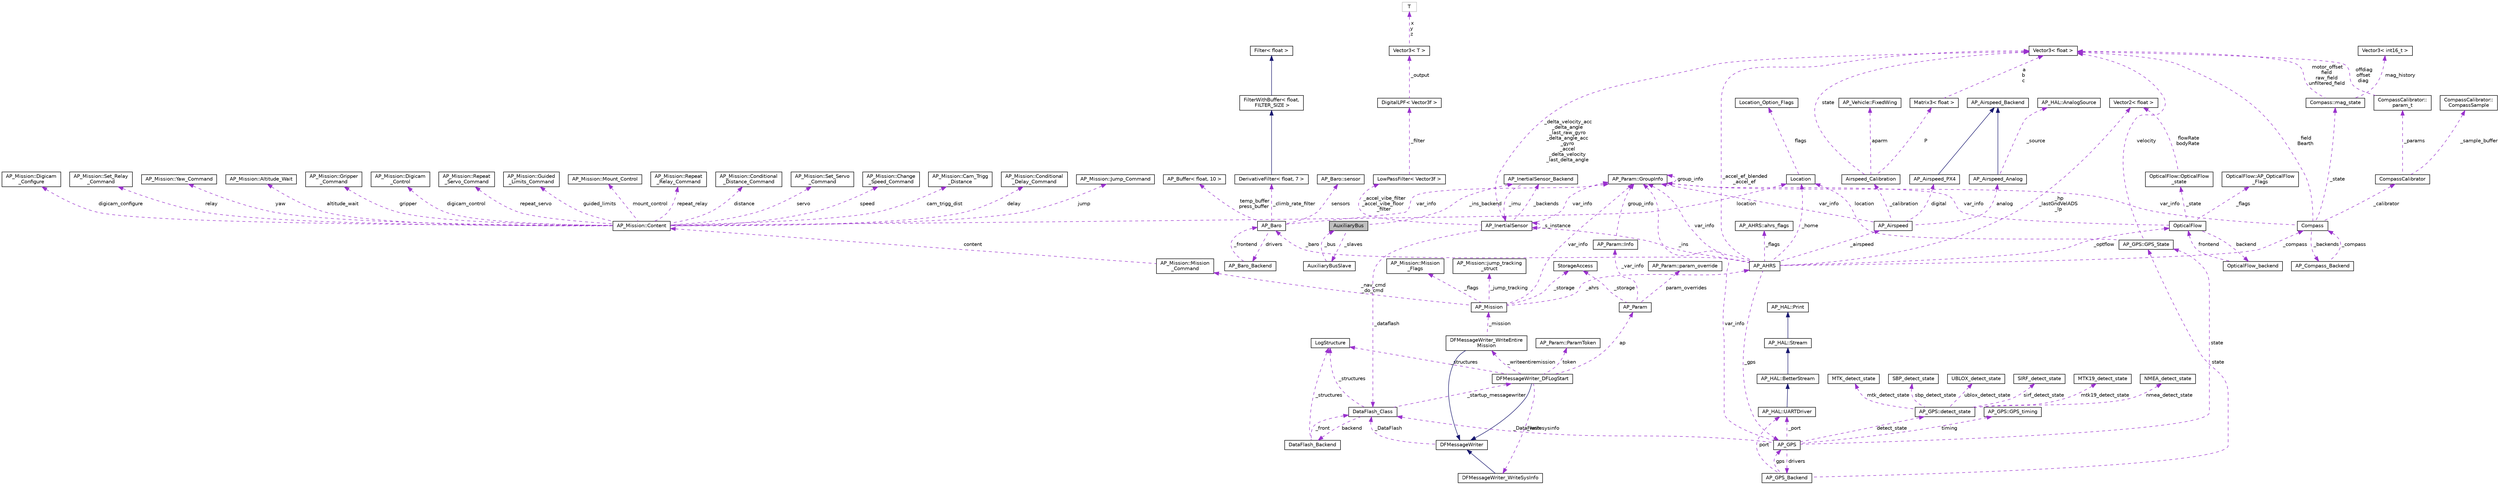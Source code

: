 digraph "AuxiliaryBus"
{
 // INTERACTIVE_SVG=YES
  edge [fontname="Helvetica",fontsize="10",labelfontname="Helvetica",labelfontsize="10"];
  node [fontname="Helvetica",fontsize="10",shape=record];
  Node1 [label="AuxiliaryBus",height=0.2,width=0.4,color="black", fillcolor="grey75", style="filled", fontcolor="black"];
  Node2 -> Node1 [dir="back",color="darkorchid3",fontsize="10",style="dashed",label=" _ins_backend" ,fontname="Helvetica"];
  Node2 [label="AP_InertialSensor_Backend",height=0.2,width=0.4,color="black", fillcolor="white", style="filled",URL="$classAP__InertialSensor__Backend.html"];
  Node3 -> Node2 [dir="back",color="darkorchid3",fontsize="10",style="dashed",label=" _imu" ,fontname="Helvetica"];
  Node3 [label="AP_InertialSensor",height=0.2,width=0.4,color="black", fillcolor="white", style="filled",URL="$classAP__InertialSensor.html"];
  Node4 -> Node3 [dir="back",color="darkorchid3",fontsize="10",style="dashed",label=" _accel_vibe_filter\n_accel_vibe_floor\l_filter" ,fontname="Helvetica"];
  Node4 [label="LowPassFilter\< Vector3f \>",height=0.2,width=0.4,color="black", fillcolor="white", style="filled",URL="$classLowPassFilter.html"];
  Node5 -> Node4 [dir="back",color="darkorchid3",fontsize="10",style="dashed",label=" _filter" ,fontname="Helvetica"];
  Node5 [label="DigitalLPF\< Vector3f \>",height=0.2,width=0.4,color="black", fillcolor="white", style="filled",URL="$classDigitalLPF.html"];
  Node6 -> Node5 [dir="back",color="darkorchid3",fontsize="10",style="dashed",label=" _output" ,fontname="Helvetica"];
  Node6 [label="Vector3\< T \>",height=0.2,width=0.4,color="black", fillcolor="white", style="filled",URL="$classVector3.html"];
  Node7 -> Node6 [dir="back",color="darkorchid3",fontsize="10",style="dashed",label=" x\ny\nz" ,fontname="Helvetica"];
  Node7 [label="T",height=0.2,width=0.4,color="grey75", fillcolor="white", style="filled"];
  Node2 -> Node3 [dir="back",color="darkorchid3",fontsize="10",style="dashed",label=" _backends" ,fontname="Helvetica"];
  Node8 -> Node3 [dir="back",color="darkorchid3",fontsize="10",style="dashed",label=" _dataflash" ,fontname="Helvetica"];
  Node8 [label="DataFlash_Class",height=0.2,width=0.4,color="black", fillcolor="white", style="filled",URL="$classDataFlash__Class.html"];
  Node9 -> Node8 [dir="back",color="darkorchid3",fontsize="10",style="dashed",label=" _structures" ,fontname="Helvetica"];
  Node9 [label="LogStructure",height=0.2,width=0.4,color="black", fillcolor="white", style="filled",URL="$structLogStructure.html"];
  Node10 -> Node8 [dir="back",color="darkorchid3",fontsize="10",style="dashed",label=" backend" ,fontname="Helvetica"];
  Node10 [label="DataFlash_Backend",height=0.2,width=0.4,color="black", fillcolor="white", style="filled",URL="$classDataFlash__Backend.html"];
  Node9 -> Node10 [dir="back",color="darkorchid3",fontsize="10",style="dashed",label=" _structures" ,fontname="Helvetica"];
  Node8 -> Node10 [dir="back",color="darkorchid3",fontsize="10",style="dashed",label=" _front" ,fontname="Helvetica"];
  Node11 -> Node8 [dir="back",color="darkorchid3",fontsize="10",style="dashed",label=" _startup_messagewriter" ,fontname="Helvetica"];
  Node11 [label="DFMessageWriter_DFLogStart",height=0.2,width=0.4,color="black", fillcolor="white", style="filled",URL="$classDFMessageWriter__DFLogStart.html"];
  Node12 -> Node11 [dir="back",color="midnightblue",fontsize="10",style="solid",fontname="Helvetica"];
  Node12 [label="DFMessageWriter",height=0.2,width=0.4,color="black", fillcolor="white", style="filled",URL="$classDFMessageWriter.html"];
  Node8 -> Node12 [dir="back",color="darkorchid3",fontsize="10",style="dashed",label=" _DataFlash" ,fontname="Helvetica"];
  Node13 -> Node11 [dir="back",color="darkorchid3",fontsize="10",style="dashed",label=" _writeentiremission" ,fontname="Helvetica"];
  Node13 [label="DFMessageWriter_WriteEntire\lMission",height=0.2,width=0.4,color="black", fillcolor="white", style="filled",URL="$classDFMessageWriter__WriteEntireMission.html"];
  Node12 -> Node13 [dir="back",color="midnightblue",fontsize="10",style="solid",fontname="Helvetica"];
  Node14 -> Node13 [dir="back",color="darkorchid3",fontsize="10",style="dashed",label=" _mission" ,fontname="Helvetica"];
  Node14 [label="AP_Mission",height=0.2,width=0.4,color="black", fillcolor="white", style="filled",URL="$classAP__Mission.html",tooltip="Object managing Mission. "];
  Node15 -> Node14 [dir="back",color="darkorchid3",fontsize="10",style="dashed",label=" _storage" ,fontname="Helvetica"];
  Node15 [label="StorageAccess",height=0.2,width=0.4,color="black", fillcolor="white", style="filled",URL="$classStorageAccess.html"];
  Node16 -> Node14 [dir="back",color="darkorchid3",fontsize="10",style="dashed",label=" _nav_cmd\n_do_cmd" ,fontname="Helvetica"];
  Node16 [label="AP_Mission::Mission\l_Command",height=0.2,width=0.4,color="black", fillcolor="white", style="filled",URL="$structAP__Mission_1_1Mission__Command.html"];
  Node17 -> Node16 [dir="back",color="darkorchid3",fontsize="10",style="dashed",label=" content" ,fontname="Helvetica"];
  Node17 [label="AP_Mission::Content",height=0.2,width=0.4,color="black", fillcolor="white", style="filled",URL="$unionAP__Mission_1_1Content.html"];
  Node18 -> Node17 [dir="back",color="darkorchid3",fontsize="10",style="dashed",label=" guided_limits" ,fontname="Helvetica"];
  Node18 [label="AP_Mission::Guided\l_Limits_Command",height=0.2,width=0.4,color="black", fillcolor="white", style="filled",URL="$structAP__Mission_1_1Guided__Limits__Command.html"];
  Node19 -> Node17 [dir="back",color="darkorchid3",fontsize="10",style="dashed",label=" mount_control" ,fontname="Helvetica"];
  Node19 [label="AP_Mission::Mount_Control",height=0.2,width=0.4,color="black", fillcolor="white", style="filled",URL="$structAP__Mission_1_1Mount__Control.html"];
  Node20 -> Node17 [dir="back",color="darkorchid3",fontsize="10",style="dashed",label=" repeat_relay" ,fontname="Helvetica"];
  Node20 [label="AP_Mission::Repeat\l_Relay_Command",height=0.2,width=0.4,color="black", fillcolor="white", style="filled",URL="$structAP__Mission_1_1Repeat__Relay__Command.html"];
  Node21 -> Node17 [dir="back",color="darkorchid3",fontsize="10",style="dashed",label=" distance" ,fontname="Helvetica"];
  Node21 [label="AP_Mission::Conditional\l_Distance_Command",height=0.2,width=0.4,color="black", fillcolor="white", style="filled",URL="$structAP__Mission_1_1Conditional__Distance__Command.html"];
  Node22 -> Node17 [dir="back",color="darkorchid3",fontsize="10",style="dashed",label=" servo" ,fontname="Helvetica"];
  Node22 [label="AP_Mission::Set_Servo\l_Command",height=0.2,width=0.4,color="black", fillcolor="white", style="filled",URL="$structAP__Mission_1_1Set__Servo__Command.html"];
  Node23 -> Node17 [dir="back",color="darkorchid3",fontsize="10",style="dashed",label=" speed" ,fontname="Helvetica"];
  Node23 [label="AP_Mission::Change\l_Speed_Command",height=0.2,width=0.4,color="black", fillcolor="white", style="filled",URL="$structAP__Mission_1_1Change__Speed__Command.html"];
  Node24 -> Node17 [dir="back",color="darkorchid3",fontsize="10",style="dashed",label=" cam_trigg_dist" ,fontname="Helvetica"];
  Node24 [label="AP_Mission::Cam_Trigg\l_Distance",height=0.2,width=0.4,color="black", fillcolor="white", style="filled",URL="$structAP__Mission_1_1Cam__Trigg__Distance.html"];
  Node25 -> Node17 [dir="back",color="darkorchid3",fontsize="10",style="dashed",label=" delay" ,fontname="Helvetica"];
  Node25 [label="AP_Mission::Conditional\l_Delay_Command",height=0.2,width=0.4,color="black", fillcolor="white", style="filled",URL="$structAP__Mission_1_1Conditional__Delay__Command.html"];
  Node26 -> Node17 [dir="back",color="darkorchid3",fontsize="10",style="dashed",label=" jump" ,fontname="Helvetica"];
  Node26 [label="AP_Mission::Jump_Command",height=0.2,width=0.4,color="black", fillcolor="white", style="filled",URL="$structAP__Mission_1_1Jump__Command.html"];
  Node27 -> Node17 [dir="back",color="darkorchid3",fontsize="10",style="dashed",label=" location" ,fontname="Helvetica"];
  Node27 [label="Location",height=0.2,width=0.4,color="black", fillcolor="white", style="filled",URL="$structLocation.html"];
  Node28 -> Node27 [dir="back",color="darkorchid3",fontsize="10",style="dashed",label=" flags" ,fontname="Helvetica"];
  Node28 [label="Location_Option_Flags",height=0.2,width=0.4,color="black", fillcolor="white", style="filled",URL="$structLocation__Option__Flags.html"];
  Node29 -> Node17 [dir="back",color="darkorchid3",fontsize="10",style="dashed",label=" digicam_configure" ,fontname="Helvetica"];
  Node29 [label="AP_Mission::Digicam\l_Configure",height=0.2,width=0.4,color="black", fillcolor="white", style="filled",URL="$structAP__Mission_1_1Digicam__Configure.html"];
  Node30 -> Node17 [dir="back",color="darkorchid3",fontsize="10",style="dashed",label=" relay" ,fontname="Helvetica"];
  Node30 [label="AP_Mission::Set_Relay\l_Command",height=0.2,width=0.4,color="black", fillcolor="white", style="filled",URL="$structAP__Mission_1_1Set__Relay__Command.html"];
  Node31 -> Node17 [dir="back",color="darkorchid3",fontsize="10",style="dashed",label=" yaw" ,fontname="Helvetica"];
  Node31 [label="AP_Mission::Yaw_Command",height=0.2,width=0.4,color="black", fillcolor="white", style="filled",URL="$structAP__Mission_1_1Yaw__Command.html"];
  Node32 -> Node17 [dir="back",color="darkorchid3",fontsize="10",style="dashed",label=" altitude_wait" ,fontname="Helvetica"];
  Node32 [label="AP_Mission::Altitude_Wait",height=0.2,width=0.4,color="black", fillcolor="white", style="filled",URL="$structAP__Mission_1_1Altitude__Wait.html"];
  Node33 -> Node17 [dir="back",color="darkorchid3",fontsize="10",style="dashed",label=" gripper" ,fontname="Helvetica"];
  Node33 [label="AP_Mission::Gripper\l_Command",height=0.2,width=0.4,color="black", fillcolor="white", style="filled",URL="$structAP__Mission_1_1Gripper__Command.html"];
  Node34 -> Node17 [dir="back",color="darkorchid3",fontsize="10",style="dashed",label=" digicam_control" ,fontname="Helvetica"];
  Node34 [label="AP_Mission::Digicam\l_Control",height=0.2,width=0.4,color="black", fillcolor="white", style="filled",URL="$structAP__Mission_1_1Digicam__Control.html"];
  Node35 -> Node17 [dir="back",color="darkorchid3",fontsize="10",style="dashed",label=" repeat_servo" ,fontname="Helvetica"];
  Node35 [label="AP_Mission::Repeat\l_Servo_Command",height=0.2,width=0.4,color="black", fillcolor="white", style="filled",URL="$structAP__Mission_1_1Repeat__Servo__Command.html"];
  Node36 -> Node14 [dir="back",color="darkorchid3",fontsize="10",style="dashed",label=" var_info" ,fontname="Helvetica"];
  Node36 [label="AP_Param::GroupInfo",height=0.2,width=0.4,color="black", fillcolor="white", style="filled",URL="$structAP__Param_1_1GroupInfo.html"];
  Node36 -> Node36 [dir="back",color="darkorchid3",fontsize="10",style="dashed",label=" group_info" ,fontname="Helvetica"];
  Node37 -> Node14 [dir="back",color="darkorchid3",fontsize="10",style="dashed",label=" _flags" ,fontname="Helvetica"];
  Node37 [label="AP_Mission::Mission\l_Flags",height=0.2,width=0.4,color="black", fillcolor="white", style="filled",URL="$structAP__Mission_1_1Mission__Flags.html"];
  Node38 -> Node14 [dir="back",color="darkorchid3",fontsize="10",style="dashed",label=" _ahrs" ,fontname="Helvetica"];
  Node38 [label="AP_AHRS",height=0.2,width=0.4,color="black", fillcolor="white", style="filled",URL="$classAP__AHRS.html"];
  Node39 -> Node38 [dir="back",color="darkorchid3",fontsize="10",style="dashed",label=" _flags" ,fontname="Helvetica"];
  Node39 [label="AP_AHRS::ahrs_flags",height=0.2,width=0.4,color="black", fillcolor="white", style="filled",URL="$structAP__AHRS_1_1ahrs__flags.html"];
  Node40 -> Node38 [dir="back",color="darkorchid3",fontsize="10",style="dashed",label=" _baro" ,fontname="Helvetica"];
  Node40 [label="AP_Baro",height=0.2,width=0.4,color="black", fillcolor="white", style="filled",URL="$classAP__Baro.html"];
  Node41 -> Node40 [dir="back",color="darkorchid3",fontsize="10",style="dashed",label=" sensors" ,fontname="Helvetica"];
  Node41 [label="AP_Baro::sensor",height=0.2,width=0.4,color="black", fillcolor="white", style="filled",URL="$structAP__Baro_1_1sensor.html"];
  Node42 -> Node40 [dir="back",color="darkorchid3",fontsize="10",style="dashed",label=" temp_buffer\npress_buffer" ,fontname="Helvetica"];
  Node42 [label="AP_Buffer\< float, 10 \>",height=0.2,width=0.4,color="black", fillcolor="white", style="filled",URL="$classAP__Buffer.html"];
  Node43 -> Node40 [dir="back",color="darkorchid3",fontsize="10",style="dashed",label=" _climb_rate_filter" ,fontname="Helvetica"];
  Node43 [label="DerivativeFilter\< float, 7 \>",height=0.2,width=0.4,color="black", fillcolor="white", style="filled",URL="$classDerivativeFilter.html"];
  Node44 -> Node43 [dir="back",color="midnightblue",fontsize="10",style="solid",fontname="Helvetica"];
  Node44 [label="FilterWithBuffer\< float,\l FILTER_SIZE \>",height=0.2,width=0.4,color="black", fillcolor="white", style="filled",URL="$classFilterWithBuffer.html"];
  Node45 -> Node44 [dir="back",color="midnightblue",fontsize="10",style="solid",fontname="Helvetica"];
  Node45 [label="Filter\< float \>",height=0.2,width=0.4,color="black", fillcolor="white", style="filled",URL="$classFilter.html"];
  Node36 -> Node40 [dir="back",color="darkorchid3",fontsize="10",style="dashed",label=" var_info" ,fontname="Helvetica"];
  Node46 -> Node40 [dir="back",color="darkorchid3",fontsize="10",style="dashed",label=" drivers" ,fontname="Helvetica"];
  Node46 [label="AP_Baro_Backend",height=0.2,width=0.4,color="black", fillcolor="white", style="filled",URL="$classAP__Baro__Backend.html",tooltip="-*- tab-width: 4; Mode: C++; c-basic-offset: 4; indent-tabs-mode: nil -*- "];
  Node40 -> Node46 [dir="back",color="darkorchid3",fontsize="10",style="dashed",label=" _frontend" ,fontname="Helvetica"];
  Node47 -> Node38 [dir="back",color="darkorchid3",fontsize="10",style="dashed",label=" _optflow" ,fontname="Helvetica"];
  Node47 [label="OpticalFlow",height=0.2,width=0.4,color="black", fillcolor="white", style="filled",URL="$classOpticalFlow.html"];
  Node36 -> Node47 [dir="back",color="darkorchid3",fontsize="10",style="dashed",label=" var_info" ,fontname="Helvetica"];
  Node48 -> Node47 [dir="back",color="darkorchid3",fontsize="10",style="dashed",label=" _state" ,fontname="Helvetica"];
  Node48 [label="OpticalFlow::OpticalFlow\l_state",height=0.2,width=0.4,color="black", fillcolor="white", style="filled",URL="$structOpticalFlow_1_1OpticalFlow__state.html"];
  Node49 -> Node48 [dir="back",color="darkorchid3",fontsize="10",style="dashed",label=" flowRate\nbodyRate" ,fontname="Helvetica"];
  Node49 [label="Vector2\< float \>",height=0.2,width=0.4,color="black", fillcolor="white", style="filled",URL="$structVector2.html"];
  Node50 -> Node47 [dir="back",color="darkorchid3",fontsize="10",style="dashed",label=" backend" ,fontname="Helvetica"];
  Node50 [label="OpticalFlow_backend",height=0.2,width=0.4,color="black", fillcolor="white", style="filled",URL="$classOpticalFlow__backend.html"];
  Node47 -> Node50 [dir="back",color="darkorchid3",fontsize="10",style="dashed",label=" frontend" ,fontname="Helvetica"];
  Node51 -> Node47 [dir="back",color="darkorchid3",fontsize="10",style="dashed",label=" _flags" ,fontname="Helvetica"];
  Node51 [label="OpticalFlow::AP_OpticalFlow\l_Flags",height=0.2,width=0.4,color="black", fillcolor="white", style="filled",URL="$structOpticalFlow_1_1AP__OpticalFlow__Flags.html"];
  Node36 -> Node38 [dir="back",color="darkorchid3",fontsize="10",style="dashed",label=" var_info" ,fontname="Helvetica"];
  Node52 -> Node38 [dir="back",color="darkorchid3",fontsize="10",style="dashed",label=" _accel_ef_blended\n_accel_ef" ,fontname="Helvetica"];
  Node52 [label="Vector3\< float \>",height=0.2,width=0.4,color="black", fillcolor="white", style="filled",URL="$classVector3.html"];
  Node3 -> Node38 [dir="back",color="darkorchid3",fontsize="10",style="dashed",label=" _ins" ,fontname="Helvetica"];
  Node53 -> Node38 [dir="back",color="darkorchid3",fontsize="10",style="dashed",label=" _airspeed" ,fontname="Helvetica"];
  Node53 [label="AP_Airspeed",height=0.2,width=0.4,color="black", fillcolor="white", style="filled",URL="$classAP__Airspeed.html"];
  Node54 -> Node53 [dir="back",color="darkorchid3",fontsize="10",style="dashed",label=" analog" ,fontname="Helvetica"];
  Node54 [label="AP_Airspeed_Analog",height=0.2,width=0.4,color="black", fillcolor="white", style="filled",URL="$classAP__Airspeed__Analog.html",tooltip="-*- tab-width: 4; Mode: C++; c-basic-offset: 4; indent-tabs-mode: nil -*- "];
  Node55 -> Node54 [dir="back",color="midnightblue",fontsize="10",style="solid",fontname="Helvetica"];
  Node55 [label="AP_Airspeed_Backend",height=0.2,width=0.4,color="black", fillcolor="white", style="filled",URL="$classAP__Airspeed__Backend.html",tooltip="-*- tab-width: 4; Mode: C++; c-basic-offset: 4; indent-tabs-mode: nil -*- "];
  Node56 -> Node54 [dir="back",color="darkorchid3",fontsize="10",style="dashed",label=" _source" ,fontname="Helvetica"];
  Node56 [label="AP_HAL::AnalogSource",height=0.2,width=0.4,color="black", fillcolor="white", style="filled",URL="$classAP__HAL_1_1AnalogSource.html"];
  Node36 -> Node53 [dir="back",color="darkorchid3",fontsize="10",style="dashed",label=" var_info" ,fontname="Helvetica"];
  Node57 -> Node53 [dir="back",color="darkorchid3",fontsize="10",style="dashed",label=" digital" ,fontname="Helvetica"];
  Node57 [label="AP_Airspeed_PX4",height=0.2,width=0.4,color="black", fillcolor="white", style="filled",URL="$classAP__Airspeed__PX4.html",tooltip="-*- tab-width: 4; Mode: C++; c-basic-offset: 4; indent-tabs-mode: nil -*- "];
  Node55 -> Node57 [dir="back",color="midnightblue",fontsize="10",style="solid",fontname="Helvetica"];
  Node58 -> Node53 [dir="back",color="darkorchid3",fontsize="10",style="dashed",label=" _calibration" ,fontname="Helvetica"];
  Node58 [label="Airspeed_Calibration",height=0.2,width=0.4,color="black", fillcolor="white", style="filled",URL="$classAirspeed__Calibration.html",tooltip="-*- tab-width: 4; Mode: C++; c-basic-offset: 4; indent-tabs-mode: nil -*- "];
  Node59 -> Node58 [dir="back",color="darkorchid3",fontsize="10",style="dashed",label=" P" ,fontname="Helvetica"];
  Node59 [label="Matrix3\< float \>",height=0.2,width=0.4,color="black", fillcolor="white", style="filled",URL="$classMatrix3.html"];
  Node52 -> Node59 [dir="back",color="darkorchid3",fontsize="10",style="dashed",label=" a\nb\nc" ,fontname="Helvetica"];
  Node52 -> Node58 [dir="back",color="darkorchid3",fontsize="10",style="dashed",label=" state" ,fontname="Helvetica"];
  Node60 -> Node58 [dir="back",color="darkorchid3",fontsize="10",style="dashed",label=" aparm" ,fontname="Helvetica"];
  Node60 [label="AP_Vehicle::FixedWing",height=0.2,width=0.4,color="black", fillcolor="white", style="filled",URL="$structAP__Vehicle_1_1FixedWing.html"];
  Node49 -> Node38 [dir="back",color="darkorchid3",fontsize="10",style="dashed",label=" _hp\n_lastGndVelADS\n_lp" ,fontname="Helvetica"];
  Node61 -> Node38 [dir="back",color="darkorchid3",fontsize="10",style="dashed",label=" _gps" ,fontname="Helvetica"];
  Node61 [label="AP_GPS",height=0.2,width=0.4,color="black", fillcolor="white", style="filled",URL="$classAP__GPS.html"];
  Node62 -> Node61 [dir="back",color="darkorchid3",fontsize="10",style="dashed",label=" detect_state" ,fontname="Helvetica"];
  Node62 [label="AP_GPS::detect_state",height=0.2,width=0.4,color="black", fillcolor="white", style="filled",URL="$structAP__GPS_1_1detect__state.html"];
  Node63 -> Node62 [dir="back",color="darkorchid3",fontsize="10",style="dashed",label=" sbp_detect_state" ,fontname="Helvetica"];
  Node63 [label="SBP_detect_state",height=0.2,width=0.4,color="black", fillcolor="white", style="filled",URL="$structSBP__detect__state.html"];
  Node64 -> Node62 [dir="back",color="darkorchid3",fontsize="10",style="dashed",label=" ublox_detect_state" ,fontname="Helvetica"];
  Node64 [label="UBLOX_detect_state",height=0.2,width=0.4,color="black", fillcolor="white", style="filled",URL="$structUBLOX__detect__state.html"];
  Node65 -> Node62 [dir="back",color="darkorchid3",fontsize="10",style="dashed",label=" sirf_detect_state" ,fontname="Helvetica"];
  Node65 [label="SIRF_detect_state",height=0.2,width=0.4,color="black", fillcolor="white", style="filled",URL="$structSIRF__detect__state.html"];
  Node66 -> Node62 [dir="back",color="darkorchid3",fontsize="10",style="dashed",label=" mtk19_detect_state" ,fontname="Helvetica"];
  Node66 [label="MTK19_detect_state",height=0.2,width=0.4,color="black", fillcolor="white", style="filled",URL="$structMTK19__detect__state.html"];
  Node67 -> Node62 [dir="back",color="darkorchid3",fontsize="10",style="dashed",label=" nmea_detect_state" ,fontname="Helvetica"];
  Node67 [label="NMEA_detect_state",height=0.2,width=0.4,color="black", fillcolor="white", style="filled",URL="$structNMEA__detect__state.html"];
  Node68 -> Node62 [dir="back",color="darkorchid3",fontsize="10",style="dashed",label=" mtk_detect_state" ,fontname="Helvetica"];
  Node68 [label="MTK_detect_state",height=0.2,width=0.4,color="black", fillcolor="white", style="filled",URL="$structMTK__detect__state.html"];
  Node69 -> Node61 [dir="back",color="darkorchid3",fontsize="10",style="dashed",label=" timing" ,fontname="Helvetica"];
  Node69 [label="AP_GPS::GPS_timing",height=0.2,width=0.4,color="black", fillcolor="white", style="filled",URL="$structAP__GPS_1_1GPS__timing.html"];
  Node70 -> Node61 [dir="back",color="darkorchid3",fontsize="10",style="dashed",label=" drivers" ,fontname="Helvetica"];
  Node70 [label="AP_GPS_Backend",height=0.2,width=0.4,color="black", fillcolor="white", style="filled",URL="$classAP__GPS__Backend.html"];
  Node71 -> Node70 [dir="back",color="darkorchid3",fontsize="10",style="dashed",label=" port" ,fontname="Helvetica"];
  Node71 [label="AP_HAL::UARTDriver",height=0.2,width=0.4,color="black", fillcolor="white", style="filled",URL="$classAP__HAL_1_1UARTDriver.html"];
  Node72 -> Node71 [dir="back",color="midnightblue",fontsize="10",style="solid",fontname="Helvetica"];
  Node72 [label="AP_HAL::BetterStream",height=0.2,width=0.4,color="black", fillcolor="white", style="filled",URL="$classAP__HAL_1_1BetterStream.html"];
  Node73 -> Node72 [dir="back",color="midnightblue",fontsize="10",style="solid",fontname="Helvetica"];
  Node73 [label="AP_HAL::Stream",height=0.2,width=0.4,color="black", fillcolor="white", style="filled",URL="$classAP__HAL_1_1Stream.html"];
  Node74 -> Node73 [dir="back",color="midnightblue",fontsize="10",style="solid",fontname="Helvetica"];
  Node74 [label="AP_HAL::Print",height=0.2,width=0.4,color="black", fillcolor="white", style="filled",URL="$classAP__HAL_1_1Print.html"];
  Node61 -> Node70 [dir="back",color="darkorchid3",fontsize="10",style="dashed",label=" gps" ,fontname="Helvetica"];
  Node75 -> Node70 [dir="back",color="darkorchid3",fontsize="10",style="dashed",label=" state" ,fontname="Helvetica"];
  Node75 [label="AP_GPS::GPS_State",height=0.2,width=0.4,color="black", fillcolor="white", style="filled",URL="$structAP__GPS_1_1GPS__State.html"];
  Node52 -> Node75 [dir="back",color="darkorchid3",fontsize="10",style="dashed",label=" velocity" ,fontname="Helvetica"];
  Node27 -> Node75 [dir="back",color="darkorchid3",fontsize="10",style="dashed",label=" location" ,fontname="Helvetica"];
  Node8 -> Node61 [dir="back",color="darkorchid3",fontsize="10",style="dashed",label=" _DataFlash" ,fontname="Helvetica"];
  Node71 -> Node61 [dir="back",color="darkorchid3",fontsize="10",style="dashed",label=" _port" ,fontname="Helvetica"];
  Node36 -> Node61 [dir="back",color="darkorchid3",fontsize="10",style="dashed",label=" var_info" ,fontname="Helvetica"];
  Node75 -> Node61 [dir="back",color="darkorchid3",fontsize="10",style="dashed",label=" state" ,fontname="Helvetica"];
  Node27 -> Node38 [dir="back",color="darkorchid3",fontsize="10",style="dashed",label=" _home" ,fontname="Helvetica"];
  Node76 -> Node38 [dir="back",color="darkorchid3",fontsize="10",style="dashed",label=" _compass" ,fontname="Helvetica"];
  Node76 [label="Compass",height=0.2,width=0.4,color="black", fillcolor="white", style="filled",URL="$classCompass.html"];
  Node36 -> Node76 [dir="back",color="darkorchid3",fontsize="10",style="dashed",label=" var_info" ,fontname="Helvetica"];
  Node52 -> Node76 [dir="back",color="darkorchid3",fontsize="10",style="dashed",label=" field\nBearth" ,fontname="Helvetica"];
  Node77 -> Node76 [dir="back",color="darkorchid3",fontsize="10",style="dashed",label=" _calibrator" ,fontname="Helvetica"];
  Node77 [label="CompassCalibrator",height=0.2,width=0.4,color="black", fillcolor="white", style="filled",URL="$classCompassCalibrator.html"];
  Node78 -> Node77 [dir="back",color="darkorchid3",fontsize="10",style="dashed",label=" _params" ,fontname="Helvetica"];
  Node78 [label="CompassCalibrator::\lparam_t",height=0.2,width=0.4,color="black", fillcolor="white", style="filled",URL="$classCompassCalibrator_1_1param__t.html"];
  Node52 -> Node78 [dir="back",color="darkorchid3",fontsize="10",style="dashed",label=" offdiag\noffset\ndiag" ,fontname="Helvetica"];
  Node79 -> Node77 [dir="back",color="darkorchid3",fontsize="10",style="dashed",label=" _sample_buffer" ,fontname="Helvetica"];
  Node79 [label="CompassCalibrator::\lCompassSample",height=0.2,width=0.4,color="black", fillcolor="white", style="filled",URL="$classCompassCalibrator_1_1CompassSample.html"];
  Node80 -> Node76 [dir="back",color="darkorchid3",fontsize="10",style="dashed",label=" _backends" ,fontname="Helvetica"];
  Node80 [label="AP_Compass_Backend",height=0.2,width=0.4,color="black", fillcolor="white", style="filled",URL="$classAP__Compass__Backend.html"];
  Node76 -> Node80 [dir="back",color="darkorchid3",fontsize="10",style="dashed",label=" _compass" ,fontname="Helvetica"];
  Node81 -> Node76 [dir="back",color="darkorchid3",fontsize="10",style="dashed",label=" _state" ,fontname="Helvetica"];
  Node81 [label="Compass::mag_state",height=0.2,width=0.4,color="black", fillcolor="white", style="filled",URL="$structCompass_1_1mag__state.html"];
  Node52 -> Node81 [dir="back",color="darkorchid3",fontsize="10",style="dashed",label=" motor_offset\nfield\nraw_field\nunfiltered_field" ,fontname="Helvetica"];
  Node82 -> Node81 [dir="back",color="darkorchid3",fontsize="10",style="dashed",label=" mag_history" ,fontname="Helvetica"];
  Node82 [label="Vector3\< int16_t \>",height=0.2,width=0.4,color="black", fillcolor="white", style="filled",URL="$classVector3.html"];
  Node83 -> Node14 [dir="back",color="darkorchid3",fontsize="10",style="dashed",label=" _jump_tracking" ,fontname="Helvetica"];
  Node83 [label="AP_Mission::jump_tracking\l_struct",height=0.2,width=0.4,color="black", fillcolor="white", style="filled",URL="$structAP__Mission_1_1jump__tracking__struct.html"];
  Node84 -> Node11 [dir="back",color="darkorchid3",fontsize="10",style="dashed",label=" _writesysinfo" ,fontname="Helvetica"];
  Node84 [label="DFMessageWriter_WriteSysInfo",height=0.2,width=0.4,color="black", fillcolor="white", style="filled",URL="$classDFMessageWriter__WriteSysInfo.html"];
  Node12 -> Node84 [dir="back",color="midnightblue",fontsize="10",style="solid",fontname="Helvetica"];
  Node85 -> Node11 [dir="back",color="darkorchid3",fontsize="10",style="dashed",label=" token" ,fontname="Helvetica"];
  Node85 [label="AP_Param::ParamToken",height=0.2,width=0.4,color="black", fillcolor="white", style="filled",URL="$structAP__Param_1_1ParamToken.html"];
  Node9 -> Node11 [dir="back",color="darkorchid3",fontsize="10",style="dashed",label=" _structures" ,fontname="Helvetica"];
  Node86 -> Node11 [dir="back",color="darkorchid3",fontsize="10",style="dashed",label=" ap" ,fontname="Helvetica"];
  Node86 [label="AP_Param",height=0.2,width=0.4,color="black", fillcolor="white", style="filled",URL="$classAP__Param.html"];
  Node15 -> Node86 [dir="back",color="darkorchid3",fontsize="10",style="dashed",label=" _storage" ,fontname="Helvetica"];
  Node87 -> Node86 [dir="back",color="darkorchid3",fontsize="10",style="dashed",label=" _var_info" ,fontname="Helvetica"];
  Node87 [label="AP_Param::Info",height=0.2,width=0.4,color="black", fillcolor="white", style="filled",URL="$structAP__Param_1_1Info.html"];
  Node36 -> Node87 [dir="back",color="darkorchid3",fontsize="10",style="dashed",label=" group_info" ,fontname="Helvetica"];
  Node88 -> Node86 [dir="back",color="darkorchid3",fontsize="10",style="dashed",label=" param_overrides" ,fontname="Helvetica"];
  Node88 [label="AP_Param::param_override",height=0.2,width=0.4,color="black", fillcolor="white", style="filled",URL="$structAP__Param_1_1param__override.html"];
  Node36 -> Node3 [dir="back",color="darkorchid3",fontsize="10",style="dashed",label=" var_info" ,fontname="Helvetica"];
  Node3 -> Node3 [dir="back",color="darkorchid3",fontsize="10",style="dashed",label=" _s_instance" ,fontname="Helvetica"];
  Node52 -> Node3 [dir="back",color="darkorchid3",fontsize="10",style="dashed",label=" _delta_velocity_acc\n_delta_angle\n_last_raw_gyro\n_delta_angle_acc\n_gyro\n_accel\n_delta_velocity\n_last_delta_angle" ,fontname="Helvetica"];
  Node89 -> Node1 [dir="back",color="darkorchid3",fontsize="10",style="dashed",label=" _slaves" ,fontname="Helvetica"];
  Node89 [label="AuxiliaryBusSlave",height=0.2,width=0.4,color="black", fillcolor="white", style="filled",URL="$classAuxiliaryBusSlave.html"];
  Node1 -> Node89 [dir="back",color="darkorchid3",fontsize="10",style="dashed",label=" _bus" ,fontname="Helvetica"];
}
